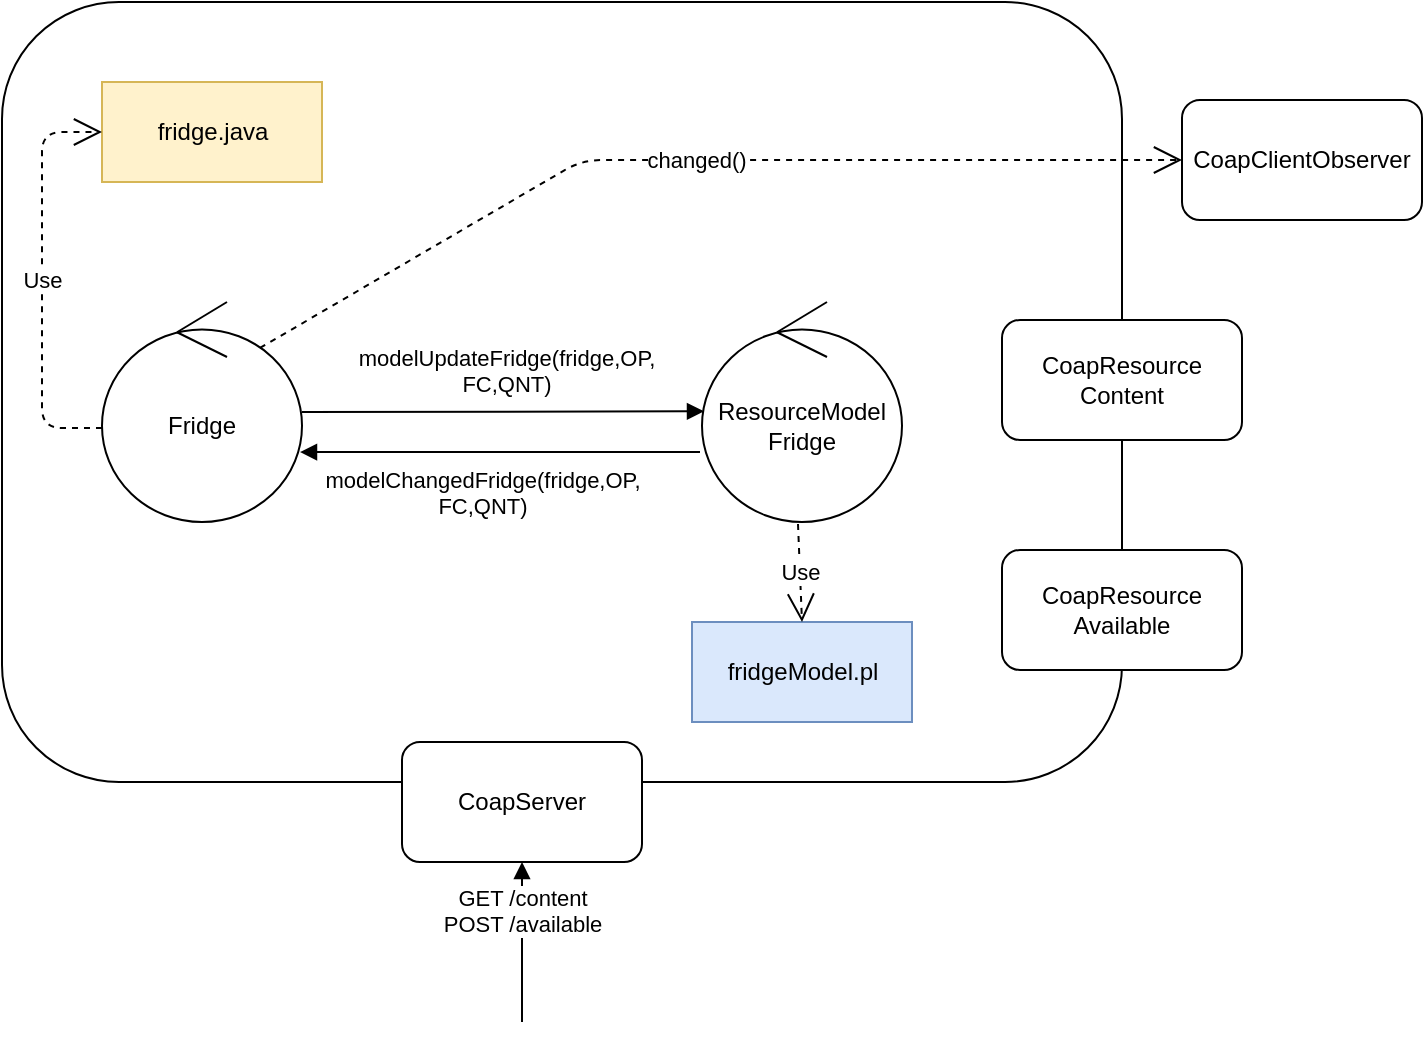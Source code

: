 <mxfile version="11.3.0" type="device" pages="1"><diagram id="Lr0hfJKtF-IAp58leRVa" name="Page-1"><mxGraphModel dx="854" dy="504" grid="1" gridSize="10" guides="1" tooltips="1" connect="1" arrows="1" fold="1" page="1" pageScale="1" pageWidth="827" pageHeight="1169" math="0" shadow="0"><root><mxCell id="0"/><mxCell id="1" parent="0"/><mxCell id="qvhdWMZof0Kb9MjcDb6p-1" value="" style="rounded=1;whiteSpace=wrap;html=1;" vertex="1" parent="1"><mxGeometry x="20" y="10" width="560" height="390" as="geometry"/></mxCell><mxCell id="aefeoeDCbLj4Ap7cA6B6-1" value="Fridge" style="ellipse;shape=umlControl;whiteSpace=wrap;html=1;" parent="1" vertex="1"><mxGeometry x="70" y="160" width="100" height="110" as="geometry"/></mxCell><mxCell id="aefeoeDCbLj4Ap7cA6B6-2" value="ResourceModel&lt;br&gt;Fridge" style="ellipse;shape=umlControl;whiteSpace=wrap;html=1;" parent="1" vertex="1"><mxGeometry x="370" y="160" width="100" height="110" as="geometry"/></mxCell><mxCell id="aefeoeDCbLj4Ap7cA6B6-3" value="modelUpdateFridge(fridge,OP,&lt;br&gt;FC,QNT)" style="html=1;verticalAlign=bottom;endArrow=block;entryX=0.01;entryY=0.497;entryDx=0;entryDy=0;entryPerimeter=0;" parent="1" source="aefeoeDCbLj4Ap7cA6B6-1" target="aefeoeDCbLj4Ap7cA6B6-2" edge="1"><mxGeometry x="0.015" y="5" width="80" relative="1" as="geometry"><mxPoint x="170" y="215" as="sourcePoint"/><mxPoint x="250" y="215" as="targetPoint"/><mxPoint as="offset"/></mxGeometry></mxCell><mxCell id="aefeoeDCbLj4Ap7cA6B6-4" value="fridgeModel.pl" style="html=1;fillColor=#dae8fc;strokeColor=#6c8ebf;" parent="1" vertex="1"><mxGeometry x="365" y="320" width="110" height="50" as="geometry"/></mxCell><mxCell id="aefeoeDCbLj4Ap7cA6B6-5" value="Use" style="endArrow=open;endSize=12;dashed=1;html=1;exitX=0.48;exitY=1.009;exitDx=0;exitDy=0;exitPerimeter=0;entryX=0.5;entryY=0;entryDx=0;entryDy=0;" parent="1" source="aefeoeDCbLj4Ap7cA6B6-2" target="aefeoeDCbLj4Ap7cA6B6-4" edge="1"><mxGeometry width="160" relative="1" as="geometry"><mxPoint x="429.383" y="440.212" as="sourcePoint"/><mxPoint x="435" y="370" as="targetPoint"/></mxGeometry></mxCell><mxCell id="aefeoeDCbLj4Ap7cA6B6-6" value="fridge.java" style="html=1;fillColor=#fff2cc;strokeColor=#d6b656;" parent="1" vertex="1"><mxGeometry x="70" y="50" width="110" height="50" as="geometry"/></mxCell><mxCell id="aefeoeDCbLj4Ap7cA6B6-7" value="Use" style="endArrow=open;endSize=12;dashed=1;html=1;exitX=0;exitY=0.573;exitDx=0;exitDy=0;exitPerimeter=0;entryX=0;entryY=0.5;entryDx=0;entryDy=0;" parent="1" source="aefeoeDCbLj4Ap7cA6B6-1" target="aefeoeDCbLj4Ap7cA6B6-6" edge="1"><mxGeometry width="160" relative="1" as="geometry"><mxPoint x="428" y="280.99" as="sourcePoint"/><mxPoint x="430" y="330" as="targetPoint"/><Array as="points"><mxPoint x="40" y="223"/><mxPoint x="40" y="75"/></Array></mxGeometry></mxCell><mxCell id="aefeoeDCbLj4Ap7cA6B6-8" value="modelChangedFridge(fridge,OP,&lt;br&gt;FC,QNT)" style="html=1;verticalAlign=bottom;endArrow=block;exitX=-0.01;exitY=0.682;exitDx=0;exitDy=0;exitPerimeter=0;entryX=0.99;entryY=0.682;entryDx=0;entryDy=0;entryPerimeter=0;" parent="1" source="aefeoeDCbLj4Ap7cA6B6-2" target="aefeoeDCbLj4Ap7cA6B6-1" edge="1"><mxGeometry x="0.089" y="36" width="80" relative="1" as="geometry"><mxPoint x="180" y="225" as="sourcePoint"/><mxPoint x="180" y="290" as="targetPoint"/><mxPoint as="offset"/></mxGeometry></mxCell><mxCell id="qvhdWMZof0Kb9MjcDb6p-5" value="GET /content&lt;br&gt;POST /available" style="html=1;verticalAlign=bottom;endArrow=block;entryX=0.5;entryY=1;entryDx=0;entryDy=0;" edge="1" parent="1" target="qvhdWMZof0Kb9MjcDb6p-4"><mxGeometry width="80" relative="1" as="geometry"><mxPoint x="280" y="520" as="sourcePoint"/><mxPoint x="300" y="600" as="targetPoint"/></mxGeometry></mxCell><mxCell id="qvhdWMZof0Kb9MjcDb6p-9" value="CoapResource&lt;br&gt;Content" style="rounded=1;whiteSpace=wrap;html=1;" vertex="1" parent="1"><mxGeometry x="520" y="169" width="120" height="60" as="geometry"/></mxCell><mxCell id="qvhdWMZof0Kb9MjcDb6p-10" value="CoapResource&lt;br&gt;Available" style="rounded=1;whiteSpace=wrap;html=1;" vertex="1" parent="1"><mxGeometry x="520" y="284" width="120" height="60" as="geometry"/></mxCell><mxCell id="qvhdWMZof0Kb9MjcDb6p-4" value="CoapServer" style="rounded=1;whiteSpace=wrap;html=1;" vertex="1" parent="1"><mxGeometry x="220" y="380" width="120" height="60" as="geometry"/></mxCell><mxCell id="qvhdWMZof0Kb9MjcDb6p-11" value="CoapClientObserver" style="rounded=1;whiteSpace=wrap;html=1;" vertex="1" parent="1"><mxGeometry x="610" y="59" width="120" height="60" as="geometry"/></mxCell><mxCell id="qvhdWMZof0Kb9MjcDb6p-14" value="changed()" style="endArrow=open;dashed=1;endFill=0;endSize=12;html=1;exitX=0.79;exitY=0.209;exitDx=0;exitDy=0;exitPerimeter=0;entryX=0;entryY=0.5;entryDx=0;entryDy=0;" edge="1" parent="1" source="aefeoeDCbLj4Ap7cA6B6-1" target="qvhdWMZof0Kb9MjcDb6p-11"><mxGeometry width="160" relative="1" as="geometry"><mxPoint x="240" y="140" as="sourcePoint"/><mxPoint x="400" y="140" as="targetPoint"/><Array as="points"><mxPoint x="310" y="89"/></Array></mxGeometry></mxCell></root></mxGraphModel></diagram></mxfile>